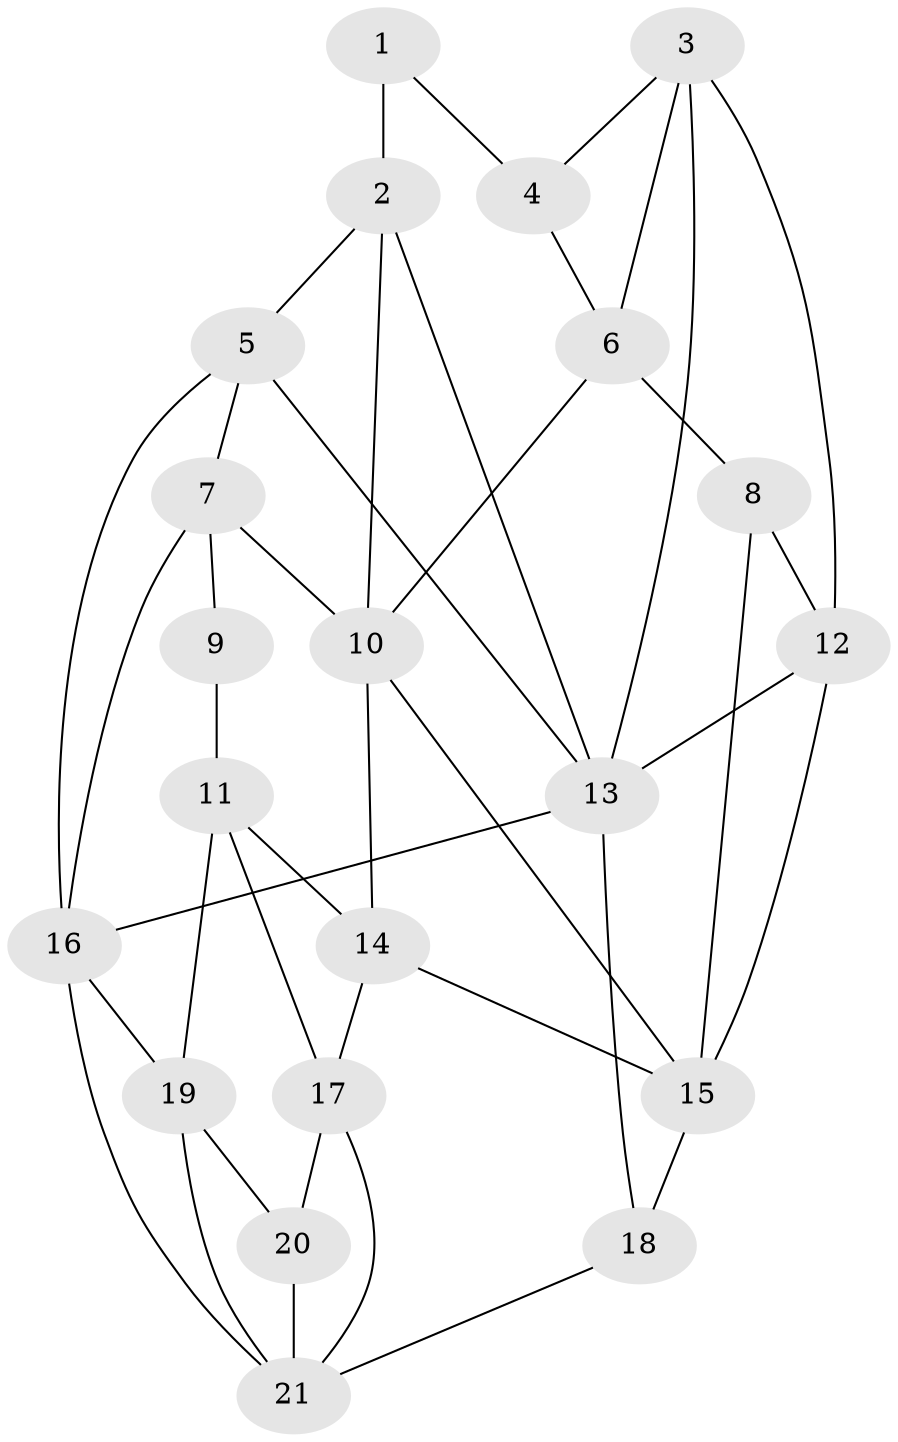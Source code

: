 // original degree distribution, {3: 0.029411764705882353, 4: 0.25, 6: 0.22058823529411764, 5: 0.5}
// Generated by graph-tools (version 1.1) at 2025/38/03/04/25 23:38:31]
// undirected, 21 vertices, 41 edges
graph export_dot {
  node [color=gray90,style=filled];
  1;
  2;
  3;
  4;
  5;
  6;
  7;
  8;
  9;
  10;
  11;
  12;
  13;
  14;
  15;
  16;
  17;
  18;
  19;
  20;
  21;
  1 -- 2 [weight=2.0];
  1 -- 4 [weight=1.0];
  2 -- 5 [weight=1.0];
  2 -- 10 [weight=1.0];
  2 -- 13 [weight=1.0];
  3 -- 4 [weight=1.0];
  3 -- 6 [weight=1.0];
  3 -- 12 [weight=1.0];
  3 -- 13 [weight=1.0];
  4 -- 6 [weight=2.0];
  5 -- 7 [weight=1.0];
  5 -- 13 [weight=1.0];
  5 -- 16 [weight=1.0];
  6 -- 8 [weight=1.0];
  6 -- 10 [weight=2.0];
  7 -- 9 [weight=2.0];
  7 -- 10 [weight=1.0];
  7 -- 16 [weight=1.0];
  8 -- 12 [weight=2.0];
  8 -- 15 [weight=1.0];
  9 -- 11 [weight=2.0];
  10 -- 14 [weight=1.0];
  10 -- 15 [weight=1.0];
  11 -- 14 [weight=1.0];
  11 -- 17 [weight=1.0];
  11 -- 19 [weight=1.0];
  12 -- 13 [weight=2.0];
  12 -- 15 [weight=1.0];
  13 -- 16 [weight=2.0];
  13 -- 18 [weight=1.0];
  14 -- 15 [weight=1.0];
  14 -- 17 [weight=1.0];
  15 -- 18 [weight=2.0];
  16 -- 19 [weight=1.0];
  16 -- 21 [weight=1.0];
  17 -- 20 [weight=2.0];
  17 -- 21 [weight=1.0];
  18 -- 21 [weight=1.0];
  19 -- 20 [weight=1.0];
  19 -- 21 [weight=1.0];
  20 -- 21 [weight=1.0];
}
